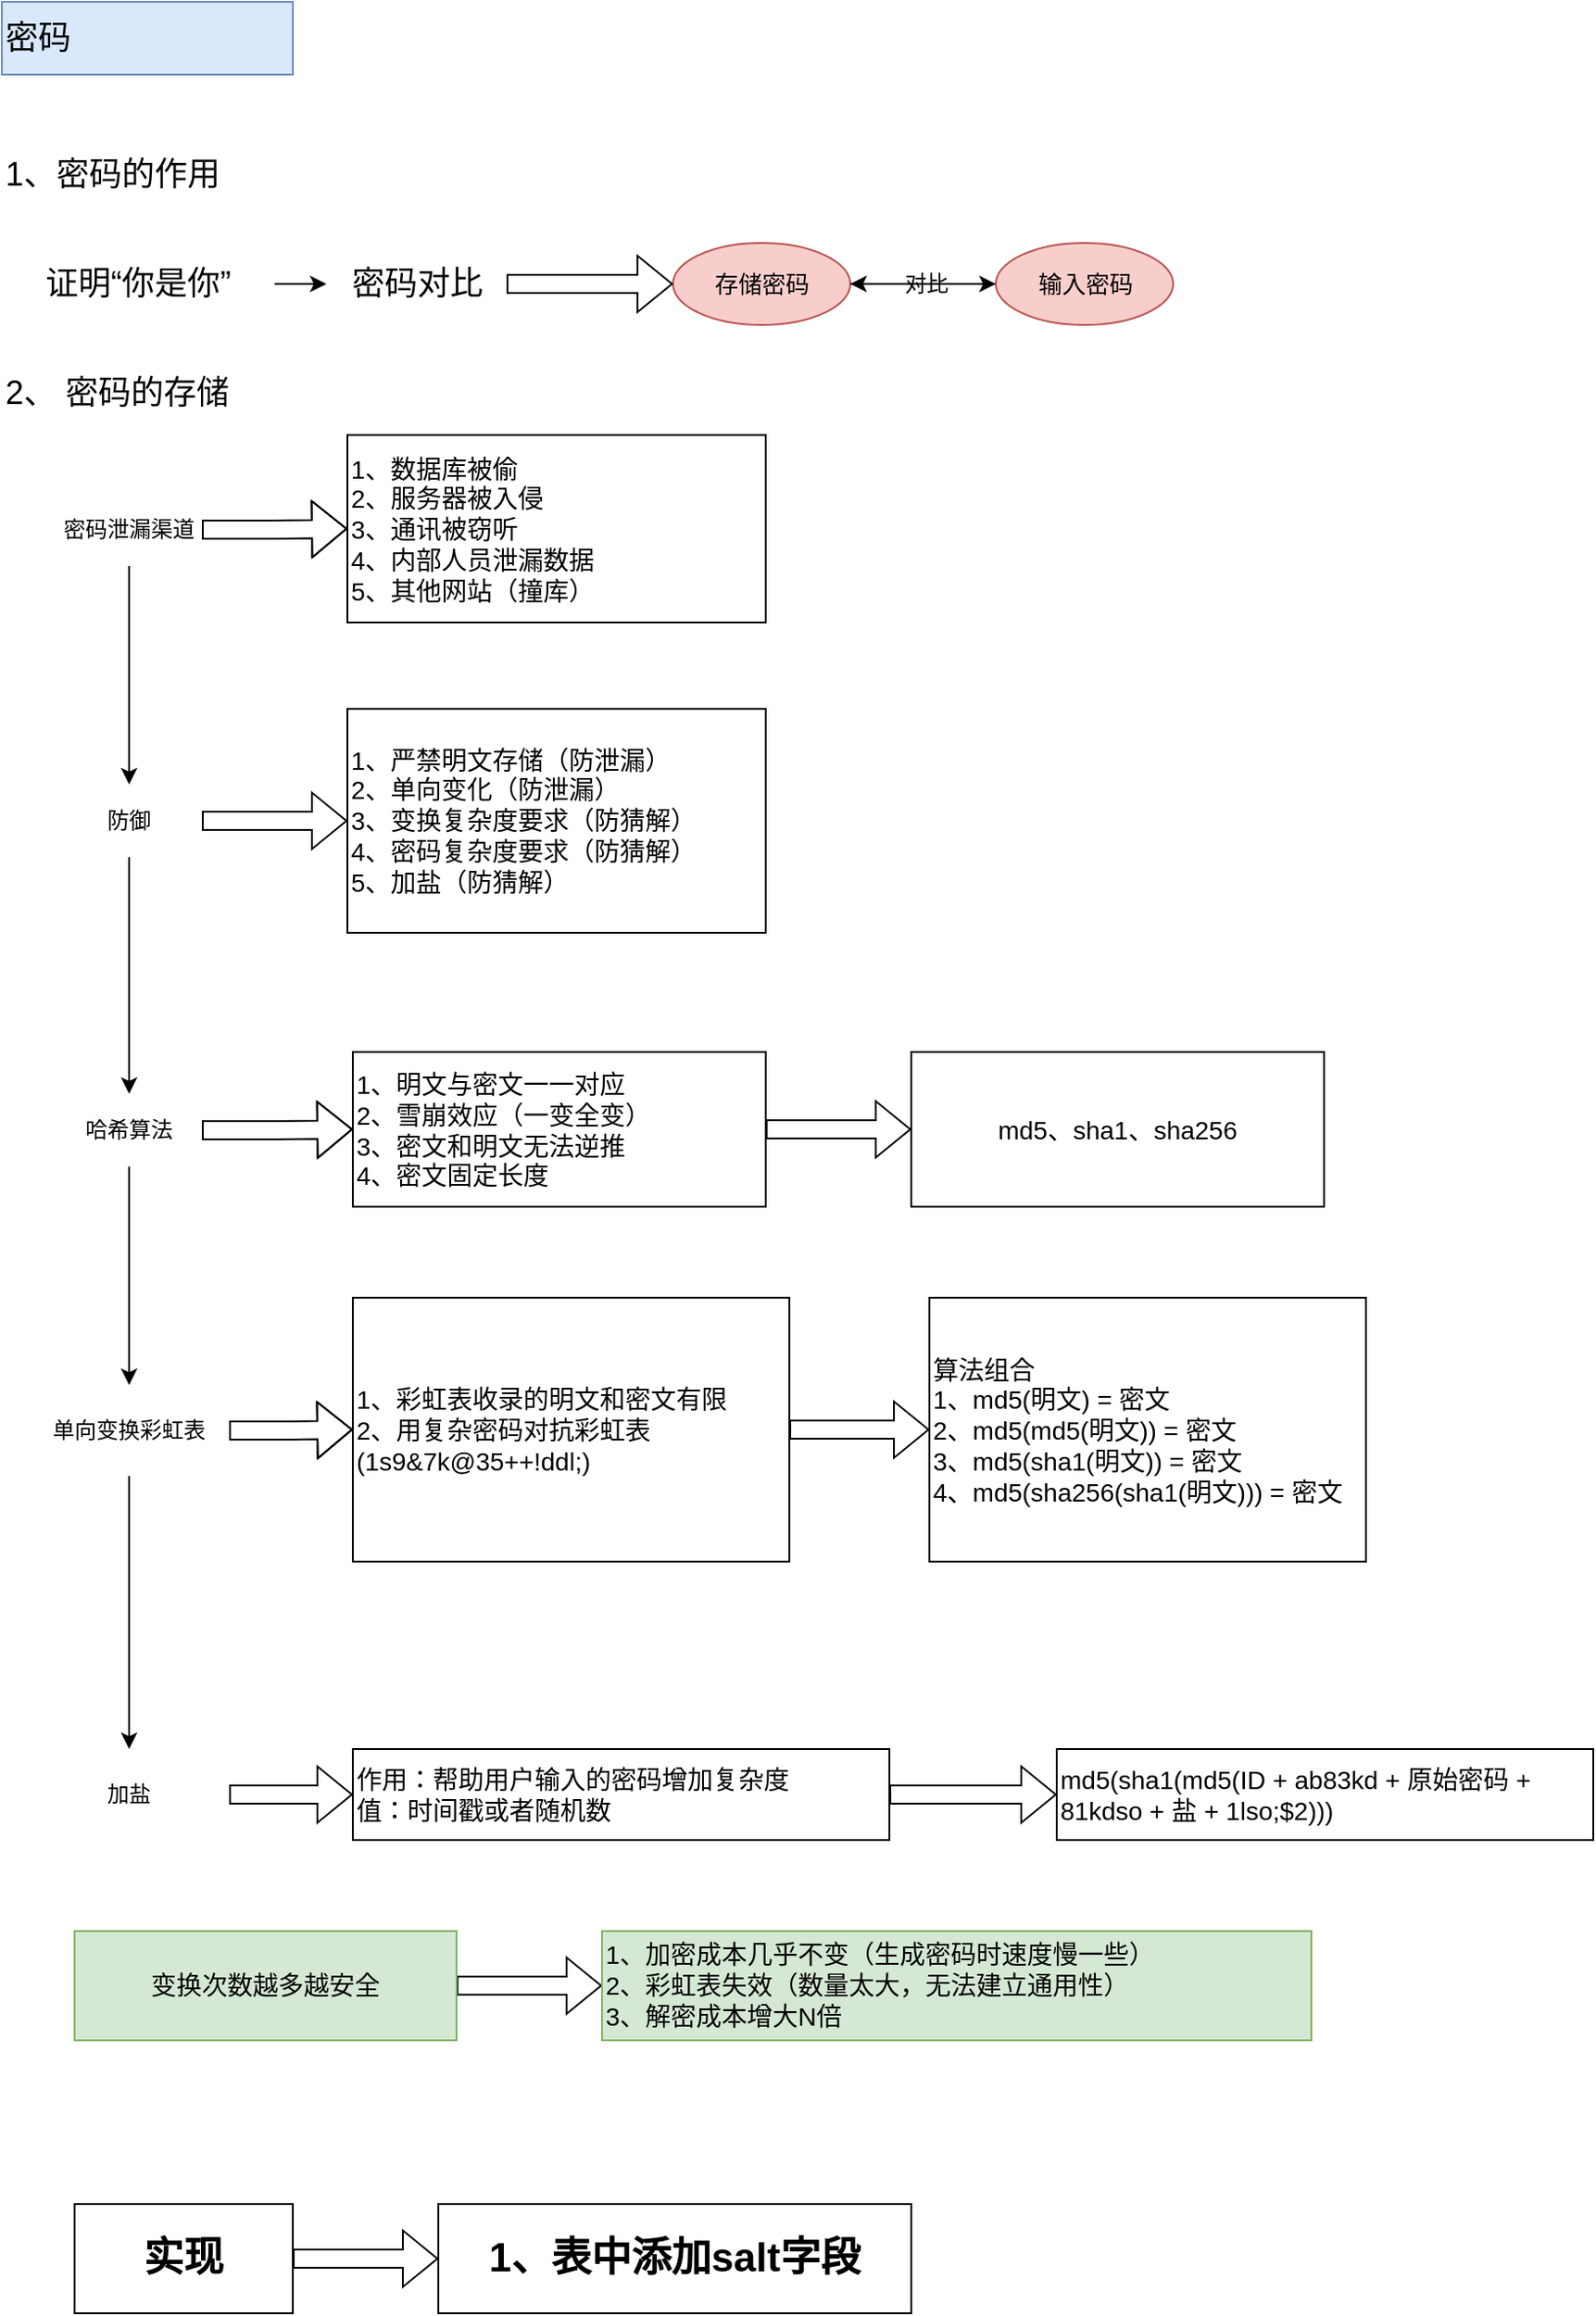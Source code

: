 <mxfile version="10.6.5" type="github"><diagram id="C_O-eJOAwh9OdCeOEhND" name="Page-1"><mxGraphModel dx="1158" dy="766" grid="1" gridSize="10" guides="1" tooltips="1" connect="1" arrows="1" fold="1" page="1" pageScale="1" pageWidth="1000" pageHeight="1169" math="0" shadow="0"><root><mxCell id="0"/><mxCell id="1" parent="0"/><mxCell id="Axd8CGAUHefXXMegwMKc-12" value="密码" style="text;html=1;strokeColor=#6c8ebf;fillColor=#dae8fc;align=left;verticalAlign=middle;whiteSpace=wrap;rounded=0;fontSize=18;" vertex="1" parent="1"><mxGeometry x="40" y="40" width="160" height="40" as="geometry"/></mxCell><mxCell id="Axd8CGAUHefXXMegwMKc-14" value="1、密码的作用" style="text;html=1;strokeColor=none;fillColor=none;align=left;verticalAlign=middle;whiteSpace=wrap;rounded=0;fontSize=18;" vertex="1" parent="1"><mxGeometry x="40" y="120" width="150" height="30" as="geometry"/></mxCell><mxCell id="Axd8CGAUHefXXMegwMKc-30" value="" style="group" vertex="1" connectable="0" parent="1"><mxGeometry x="40" y="172.5" width="644" height="45" as="geometry"/></mxCell><mxCell id="Axd8CGAUHefXXMegwMKc-16" value="证明“你是你”" style="text;html=1;strokeColor=none;fillColor=none;align=center;verticalAlign=middle;whiteSpace=wrap;rounded=0;fontSize=18;" vertex="1" parent="Axd8CGAUHefXXMegwMKc-30"><mxGeometry y="7.5" width="150" height="30" as="geometry"/></mxCell><mxCell id="Axd8CGAUHefXXMegwMKc-18" value="密码对比" style="text;html=1;strokeColor=none;fillColor=none;align=center;verticalAlign=middle;whiteSpace=wrap;rounded=0;fontSize=18;" vertex="1" parent="Axd8CGAUHefXXMegwMKc-30"><mxGeometry x="178.5" y="7.5" width="99" height="30" as="geometry"/></mxCell><mxCell id="Axd8CGAUHefXXMegwMKc-27" style="edgeStyle=orthogonalEdgeStyle;rounded=0;orthogonalLoop=1;jettySize=auto;html=1;entryX=0;entryY=0.5;entryDx=0;entryDy=0;" edge="1" parent="Axd8CGAUHefXXMegwMKc-30" source="Axd8CGAUHefXXMegwMKc-16" target="Axd8CGAUHefXXMegwMKc-18"><mxGeometry relative="1" as="geometry"/></mxCell><mxCell id="Axd8CGAUHefXXMegwMKc-19" value="存储密码" style="ellipse;whiteSpace=wrap;html=1;fontSize=13;align=center;fillColor=#f8cecc;strokeColor=#b85450;" vertex="1" parent="Axd8CGAUHefXXMegwMKc-30"><mxGeometry x="369" width="97.5" height="45" as="geometry"/></mxCell><mxCell id="Axd8CGAUHefXXMegwMKc-28" style="edgeStyle=orthogonalEdgeStyle;rounded=0;orthogonalLoop=1;jettySize=auto;html=1;shape=flexArrow;" edge="1" parent="Axd8CGAUHefXXMegwMKc-30" source="Axd8CGAUHefXXMegwMKc-18" target="Axd8CGAUHefXXMegwMKc-19"><mxGeometry relative="1" as="geometry"/></mxCell><mxCell id="Axd8CGAUHefXXMegwMKc-25" style="edgeStyle=orthogonalEdgeStyle;rounded=0;orthogonalLoop=1;jettySize=auto;html=1;" edge="1" parent="Axd8CGAUHefXXMegwMKc-30" source="Axd8CGAUHefXXMegwMKc-23" target="Axd8CGAUHefXXMegwMKc-19"><mxGeometry relative="1" as="geometry"/></mxCell><mxCell id="Axd8CGAUHefXXMegwMKc-26" value="对比" style="text;html=1;resizable=0;points=[];align=center;verticalAlign=middle;labelBackgroundColor=#ffffff;" vertex="1" connectable="0" parent="Axd8CGAUHefXXMegwMKc-25"><mxGeometry x="-0.025" relative="1" as="geometry"><mxPoint as="offset"/></mxGeometry></mxCell><mxCell id="Axd8CGAUHefXXMegwMKc-23" value="输入密码" style="ellipse;whiteSpace=wrap;html=1;fontSize=13;align=center;fillColor=#f8cecc;strokeColor=#b85450;" vertex="1" parent="Axd8CGAUHefXXMegwMKc-30"><mxGeometry x="546.5" width="97.5" height="45" as="geometry"/></mxCell><mxCell id="Axd8CGAUHefXXMegwMKc-24" style="edgeStyle=orthogonalEdgeStyle;rounded=0;orthogonalLoop=1;jettySize=auto;html=1;" edge="1" parent="Axd8CGAUHefXXMegwMKc-30" source="Axd8CGAUHefXXMegwMKc-19" target="Axd8CGAUHefXXMegwMKc-23"><mxGeometry relative="1" as="geometry"/></mxCell><mxCell id="Axd8CGAUHefXXMegwMKc-31" value="2、 密码的存储" style="text;html=1;strokeColor=none;fillColor=none;align=left;verticalAlign=middle;whiteSpace=wrap;rounded=0;fontSize=18;" vertex="1" parent="1"><mxGeometry x="40" y="240" width="150" height="30" as="geometry"/></mxCell><mxCell id="Axd8CGAUHefXXMegwMKc-34" value="" style="edgeStyle=orthogonalEdgeStyle;shape=flexArrow;rounded=0;orthogonalLoop=1;jettySize=auto;html=1;" edge="1" parent="1" source="Axd8CGAUHefXXMegwMKc-32" target="Axd8CGAUHefXXMegwMKc-33"><mxGeometry relative="1" as="geometry"/></mxCell><mxCell id="Axd8CGAUHefXXMegwMKc-36" value="" style="edgeStyle=orthogonalEdgeStyle;rounded=0;orthogonalLoop=1;jettySize=auto;html=1;fontSize=14;" edge="1" parent="1" source="Axd8CGAUHefXXMegwMKc-32" target="Axd8CGAUHefXXMegwMKc-35"><mxGeometry relative="1" as="geometry"/></mxCell><mxCell id="Axd8CGAUHefXXMegwMKc-32" value="密码泄漏渠道" style="text;html=1;strokeColor=none;fillColor=none;align=center;verticalAlign=middle;whiteSpace=wrap;rounded=0;" vertex="1" parent="1"><mxGeometry x="70" y="310" width="80" height="40" as="geometry"/></mxCell><mxCell id="Axd8CGAUHefXXMegwMKc-40" value="" style="edgeStyle=orthogonalEdgeStyle;shape=flexArrow;rounded=0;orthogonalLoop=1;jettySize=auto;html=1;fontSize=14;" edge="1" parent="1" source="Axd8CGAUHefXXMegwMKc-35" target="Axd8CGAUHefXXMegwMKc-39"><mxGeometry relative="1" as="geometry"/></mxCell><mxCell id="Axd8CGAUHefXXMegwMKc-43" value="" style="edgeStyle=orthogonalEdgeStyle;rounded=0;orthogonalLoop=1;jettySize=auto;html=1;fontSize=14;" edge="1" parent="1" source="Axd8CGAUHefXXMegwMKc-35" target="Axd8CGAUHefXXMegwMKc-42"><mxGeometry relative="1" as="geometry"/></mxCell><mxCell id="Axd8CGAUHefXXMegwMKc-35" value="防御" style="text;html=1;strokeColor=none;fillColor=none;align=center;verticalAlign=middle;whiteSpace=wrap;rounded=0;" vertex="1" parent="1"><mxGeometry x="70" y="470" width="80" height="40" as="geometry"/></mxCell><mxCell id="Axd8CGAUHefXXMegwMKc-45" value="" style="edgeStyle=orthogonalEdgeStyle;rounded=0;orthogonalLoop=1;jettySize=auto;html=1;fontSize=14;shape=flexArrow;" edge="1" parent="1" source="Axd8CGAUHefXXMegwMKc-42" target="Axd8CGAUHefXXMegwMKc-44"><mxGeometry relative="1" as="geometry"/></mxCell><mxCell id="Axd8CGAUHefXXMegwMKc-49" value="" style="edgeStyle=orthogonalEdgeStyle;rounded=0;orthogonalLoop=1;jettySize=auto;html=1;fontSize=14;" edge="1" parent="1" source="Axd8CGAUHefXXMegwMKc-42" target="Axd8CGAUHefXXMegwMKc-48"><mxGeometry relative="1" as="geometry"/></mxCell><mxCell id="Axd8CGAUHefXXMegwMKc-42" value="哈希算法" style="text;html=1;strokeColor=none;fillColor=none;align=center;verticalAlign=middle;whiteSpace=wrap;rounded=0;" vertex="1" parent="1"><mxGeometry x="70" y="640" width="80" height="40" as="geometry"/></mxCell><mxCell id="Axd8CGAUHefXXMegwMKc-51" value="" style="edgeStyle=orthogonalEdgeStyle;shape=flexArrow;rounded=0;orthogonalLoop=1;jettySize=auto;html=1;fontSize=14;" edge="1" parent="1" source="Axd8CGAUHefXXMegwMKc-48" target="Axd8CGAUHefXXMegwMKc-50"><mxGeometry relative="1" as="geometry"/></mxCell><mxCell id="Axd8CGAUHefXXMegwMKc-57" value="" style="edgeStyle=orthogonalEdgeStyle;rounded=0;orthogonalLoop=1;jettySize=auto;html=1;fontSize=14;" edge="1" parent="1" source="Axd8CGAUHefXXMegwMKc-48" target="Axd8CGAUHefXXMegwMKc-56"><mxGeometry relative="1" as="geometry"/></mxCell><mxCell id="Axd8CGAUHefXXMegwMKc-48" value="单向变换彩虹表" style="text;html=1;strokeColor=none;fillColor=none;align=center;verticalAlign=middle;whiteSpace=wrap;rounded=0;" vertex="1" parent="1"><mxGeometry x="55" y="800" width="110" height="50" as="geometry"/></mxCell><mxCell id="Axd8CGAUHefXXMegwMKc-59" value="" style="edgeStyle=orthogonalEdgeStyle;rounded=0;orthogonalLoop=1;jettySize=auto;html=1;fontSize=14;shape=flexArrow;" edge="1" parent="1" source="Axd8CGAUHefXXMegwMKc-56" target="Axd8CGAUHefXXMegwMKc-58"><mxGeometry relative="1" as="geometry"/></mxCell><mxCell id="Axd8CGAUHefXXMegwMKc-56" value="加盐" style="text;html=1;strokeColor=none;fillColor=none;align=center;verticalAlign=middle;whiteSpace=wrap;rounded=0;" vertex="1" parent="1"><mxGeometry x="55" y="1000" width="110" height="50" as="geometry"/></mxCell><mxCell id="Axd8CGAUHefXXMegwMKc-61" value="" style="edgeStyle=orthogonalEdgeStyle;shape=flexArrow;rounded=0;orthogonalLoop=1;jettySize=auto;html=1;fontSize=14;" edge="1" parent="1" source="Axd8CGAUHefXXMegwMKc-58" target="Axd8CGAUHefXXMegwMKc-60"><mxGeometry relative="1" as="geometry"/></mxCell><mxCell id="Axd8CGAUHefXXMegwMKc-58" value="作用：帮助用户输入的密码增加复杂度&lt;br&gt;值：时间戳或者随机数&lt;br&gt;" style="text;html=1;align=left;verticalAlign=middle;whiteSpace=wrap;rounded=0;strokeColor=#000000;fontSize=14;" vertex="1" parent="1"><mxGeometry x="233" y="1000" width="295" height="50" as="geometry"/></mxCell><mxCell id="Axd8CGAUHefXXMegwMKc-60" value="md5(sha1(md5(ID + ab83kd + 原始密码 + 81kdso + 盐 + 1lso;$2)))&lt;br&gt;" style="text;html=1;align=left;verticalAlign=middle;whiteSpace=wrap;rounded=0;strokeColor=#000000;fontSize=14;" vertex="1" parent="1"><mxGeometry x="620" y="1000" width="295" height="50" as="geometry"/></mxCell><mxCell id="Axd8CGAUHefXXMegwMKc-55" value="" style="edgeStyle=orthogonalEdgeStyle;rounded=0;orthogonalLoop=1;jettySize=auto;html=1;fontSize=14;shape=flexArrow;" edge="1" parent="1" source="Axd8CGAUHefXXMegwMKc-50" target="Axd8CGAUHefXXMegwMKc-54"><mxGeometry relative="1" as="geometry"/></mxCell><mxCell id="Axd8CGAUHefXXMegwMKc-50" value="1、彩虹表收录的明文和密文有限&lt;br&gt;2、用复杂密码对抗彩虹表&lt;br&gt;(1s9&amp;amp;7k@35++!ddl;)&lt;br&gt;" style="text;html=1;strokeColor=#000000;fillColor=none;align=left;verticalAlign=middle;whiteSpace=wrap;rounded=0;fontSize=14;" vertex="1" parent="1"><mxGeometry x="233" y="752" width="240" height="145" as="geometry"/></mxCell><mxCell id="Axd8CGAUHefXXMegwMKc-54" value="算法组合&lt;br style=&quot;font-size: 14px&quot;&gt;1、md5(明文) = 密文&lt;br&gt;2、md5(md5(明文)) = 密文&lt;br&gt;3、md5(sha1(明文)) = 密文&lt;br&gt;4、md5(sha256(sha1(明文))) = 密文&lt;br&gt;" style="text;html=1;strokeColor=#000000;fillColor=none;align=left;verticalAlign=middle;whiteSpace=wrap;rounded=0;fontSize=14;" vertex="1" parent="1"><mxGeometry x="550" y="752" width="240" height="145" as="geometry"/></mxCell><mxCell id="Axd8CGAUHefXXMegwMKc-47" value="" style="edgeStyle=orthogonalEdgeStyle;shape=flexArrow;rounded=0;orthogonalLoop=1;jettySize=auto;html=1;fontSize=14;" edge="1" parent="1" source="Axd8CGAUHefXXMegwMKc-44" target="Axd8CGAUHefXXMegwMKc-46"><mxGeometry relative="1" as="geometry"/></mxCell><mxCell id="Axd8CGAUHefXXMegwMKc-44" value="1、明文与密文一一对应&lt;br style=&quot;font-size: 14px&quot;&gt;2、雪崩效应（一变全变）&lt;br&gt;3、密文和明文无法逆推&lt;br&gt;4、密文固定长度&lt;br style=&quot;font-size: 14px&quot;&gt;" style="text;html=1;align=left;verticalAlign=middle;whiteSpace=wrap;rounded=0;strokeColor=#000000;fontSize=14;" vertex="1" parent="1"><mxGeometry x="233" y="617" width="227" height="85" as="geometry"/></mxCell><mxCell id="Axd8CGAUHefXXMegwMKc-46" value="md5、sha1、sha256&lt;br style=&quot;font-size: 14px&quot;&gt;" style="text;html=1;align=center;verticalAlign=middle;whiteSpace=wrap;rounded=0;strokeColor=#000000;fontSize=14;" vertex="1" parent="1"><mxGeometry x="540" y="617" width="227" height="85" as="geometry"/></mxCell><mxCell id="Axd8CGAUHefXXMegwMKc-39" value="1、严禁明文存储（防泄漏）&lt;br style=&quot;font-size: 14px&quot;&gt;2、单向变化（防泄漏）&lt;br style=&quot;font-size: 14px&quot;&gt;3、变换复杂度要求（防猜解）&lt;br&gt;4、密码复杂度要求（防猜解）&lt;br&gt;5、加盐（防猜解）&lt;br style=&quot;font-size: 14px&quot;&gt;" style="text;html=1;align=left;verticalAlign=middle;whiteSpace=wrap;rounded=0;fontSize=14;strokeColor=#000000;" vertex="1" parent="1"><mxGeometry x="230" y="428.5" width="230" height="123" as="geometry"/></mxCell><mxCell id="Axd8CGAUHefXXMegwMKc-33" value="1、数据库被偷&lt;br style=&quot;font-size: 14px;&quot;&gt;2、服务器被入侵&lt;br style=&quot;font-size: 14px;&quot;&gt;3、通讯被窃听&lt;br style=&quot;font-size: 14px;&quot;&gt;4、内部人员泄漏数据&lt;br style=&quot;font-size: 14px;&quot;&gt;5、其他网站（撞库）&lt;br style=&quot;font-size: 14px;&quot;&gt;" style="text;html=1;align=left;verticalAlign=middle;whiteSpace=wrap;rounded=0;fontSize=14;strokeColor=#000000;" vertex="1" parent="1"><mxGeometry x="230" y="278" width="230" height="103" as="geometry"/></mxCell><mxCell id="Axd8CGAUHefXXMegwMKc-64" value="" style="edgeStyle=orthogonalEdgeStyle;shape=flexArrow;rounded=0;orthogonalLoop=1;jettySize=auto;html=1;fontSize=14;" edge="1" parent="1" source="Axd8CGAUHefXXMegwMKc-62" target="Axd8CGAUHefXXMegwMKc-63"><mxGeometry relative="1" as="geometry"/></mxCell><mxCell id="Axd8CGAUHefXXMegwMKc-62" value="变换次数越多越安全" style="rounded=0;whiteSpace=wrap;html=1;strokeColor=#82b366;fillColor=#d5e8d4;fontSize=14;align=center;" vertex="1" parent="1"><mxGeometry x="80" y="1100" width="210" height="60" as="geometry"/></mxCell><mxCell id="Axd8CGAUHefXXMegwMKc-63" value="1、加密成本几乎不变（生成密码时速度慢一些）&lt;br&gt;2、彩虹表失效（数量太大，无法建立通用性）&lt;br&gt;3、解密成本增大N倍&lt;br&gt;" style="rounded=0;whiteSpace=wrap;html=1;strokeColor=#82b366;fillColor=#d5e8d4;fontSize=14;align=left;" vertex="1" parent="1"><mxGeometry x="370" y="1100" width="390" height="60" as="geometry"/></mxCell><mxCell id="Axd8CGAUHefXXMegwMKc-67" value="" style="edgeStyle=orthogonalEdgeStyle;shape=flexArrow;rounded=0;orthogonalLoop=1;jettySize=auto;html=1;fontSize=22;" edge="1" parent="1" source="Axd8CGAUHefXXMegwMKc-65" target="Axd8CGAUHefXXMegwMKc-66"><mxGeometry relative="1" as="geometry"/></mxCell><mxCell id="Axd8CGAUHefXXMegwMKc-65" value="实现" style="rounded=0;whiteSpace=wrap;html=1;strokeColor=#000000;fillColor=#ffffff;fontSize=22;align=center;fontStyle=1" vertex="1" parent="1"><mxGeometry x="80" y="1250" width="120" height="60" as="geometry"/></mxCell><mxCell id="Axd8CGAUHefXXMegwMKc-66" value="1、表中添加salt字段" style="rounded=0;whiteSpace=wrap;html=1;strokeColor=#000000;fillColor=#ffffff;fontSize=22;align=center;fontStyle=1" vertex="1" parent="1"><mxGeometry x="280" y="1250" width="260" height="60" as="geometry"/></mxCell></root></mxGraphModel></diagram></mxfile>